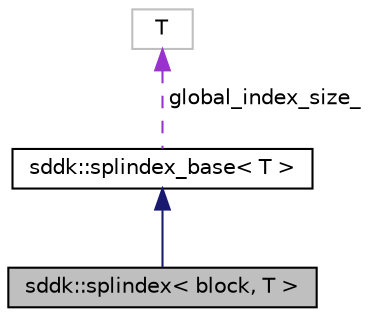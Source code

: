 digraph "sddk::splindex&lt; block, T &gt;"
{
 // INTERACTIVE_SVG=YES
  edge [fontname="Helvetica",fontsize="10",labelfontname="Helvetica",labelfontsize="10"];
  node [fontname="Helvetica",fontsize="10",shape=record];
  Node1 [label="sddk::splindex\< block, T \>",height=0.2,width=0.4,color="black", fillcolor="grey75", style="filled", fontcolor="black"];
  Node2 -> Node1 [dir="back",color="midnightblue",fontsize="10",style="solid"];
  Node2 [label="sddk::splindex_base\< T \>",height=0.2,width=0.4,color="black", fillcolor="white", style="filled",URL="$classsddk_1_1splindex__base.html",tooltip="Base class for split index. "];
  Node3 -> Node2 [dir="back",color="darkorchid3",fontsize="10",style="dashed",label=" global_index_size_" ];
  Node3 [label="T",height=0.2,width=0.4,color="grey75", fillcolor="white", style="filled"];
}
